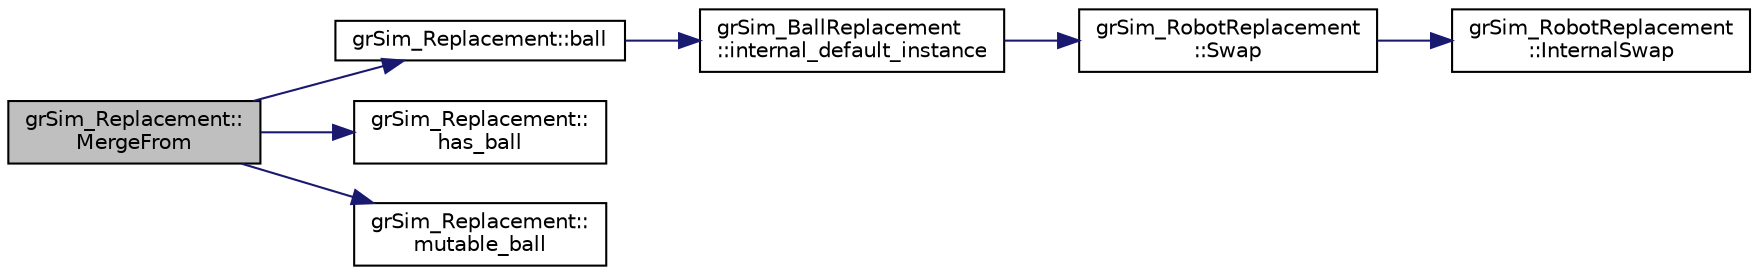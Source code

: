 digraph "grSim_Replacement::MergeFrom"
{
 // INTERACTIVE_SVG=YES
  edge [fontname="Helvetica",fontsize="10",labelfontname="Helvetica",labelfontsize="10"];
  node [fontname="Helvetica",fontsize="10",shape=record];
  rankdir="LR";
  Node1 [label="grSim_Replacement::\lMergeFrom",height=0.2,width=0.4,color="black", fillcolor="grey75", style="filled", fontcolor="black"];
  Node1 -> Node2 [color="midnightblue",fontsize="10",style="solid",fontname="Helvetica"];
  Node2 [label="grSim_Replacement::ball",height=0.2,width=0.4,color="black", fillcolor="white", style="filled",URL="$d0/de6/classgr_sim___replacement.html#ab890efa0f7a5a7fd347489265ba561fa"];
  Node2 -> Node3 [color="midnightblue",fontsize="10",style="solid",fontname="Helvetica"];
  Node3 [label="grSim_BallReplacement\l::internal_default_instance",height=0.2,width=0.4,color="black", fillcolor="white", style="filled",URL="$d2/db1/classgr_sim___ball_replacement.html#aa8563d85634520324f3b5f9f8791d381"];
  Node3 -> Node4 [color="midnightblue",fontsize="10",style="solid",fontname="Helvetica"];
  Node4 [label="grSim_RobotReplacement\l::Swap",height=0.2,width=0.4,color="black", fillcolor="white", style="filled",URL="$d5/da8/classgr_sim___robot_replacement.html#abd95074604ac37e6efea260e8a420dc1"];
  Node4 -> Node5 [color="midnightblue",fontsize="10",style="solid",fontname="Helvetica"];
  Node5 [label="grSim_RobotReplacement\l::InternalSwap",height=0.2,width=0.4,color="black", fillcolor="white", style="filled",URL="$d5/da8/classgr_sim___robot_replacement.html#a2965b7738fd7b8b18b3bc4fb90972e17"];
  Node1 -> Node6 [color="midnightblue",fontsize="10",style="solid",fontname="Helvetica"];
  Node6 [label="grSim_Replacement::\lhas_ball",height=0.2,width=0.4,color="black", fillcolor="white", style="filled",URL="$d0/de6/classgr_sim___replacement.html#a6dafa8b517fa5cff32442de48a178c17"];
  Node1 -> Node7 [color="midnightblue",fontsize="10",style="solid",fontname="Helvetica"];
  Node7 [label="grSim_Replacement::\lmutable_ball",height=0.2,width=0.4,color="black", fillcolor="white", style="filled",URL="$d0/de6/classgr_sim___replacement.html#a56c4da47cc0be2de73e2e719970af91c"];
}
